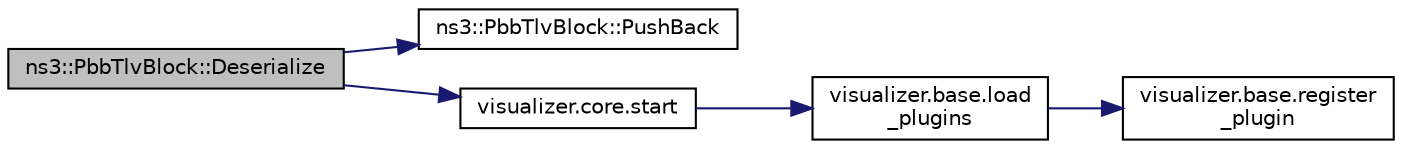 digraph "ns3::PbbTlvBlock::Deserialize"
{
 // LATEX_PDF_SIZE
  edge [fontname="Helvetica",fontsize="10",labelfontname="Helvetica",labelfontsize="10"];
  node [fontname="Helvetica",fontsize="10",shape=record];
  rankdir="LR";
  Node1 [label="ns3::PbbTlvBlock::Deserialize",height=0.2,width=0.4,color="black", fillcolor="grey75", style="filled", fontcolor="black",tooltip="Deserializes a block from the specified buffer."];
  Node1 -> Node2 [color="midnightblue",fontsize="10",style="solid",fontname="Helvetica"];
  Node2 [label="ns3::PbbTlvBlock::PushBack",height=0.2,width=0.4,color="black", fillcolor="white", style="filled",URL="$classns3_1_1_pbb_tlv_block.html#a12a1fe93a89afc8cf573e4beb17382f1",tooltip="Appends a TLV to the back of this block."];
  Node1 -> Node3 [color="midnightblue",fontsize="10",style="solid",fontname="Helvetica"];
  Node3 [label="visualizer.core.start",height=0.2,width=0.4,color="black", fillcolor="white", style="filled",URL="$namespacevisualizer_1_1core.html#a2a35e5d8a34af358b508dac8635754e0",tooltip=" "];
  Node3 -> Node4 [color="midnightblue",fontsize="10",style="solid",fontname="Helvetica"];
  Node4 [label="visualizer.base.load\l_plugins",height=0.2,width=0.4,color="black", fillcolor="white", style="filled",URL="$namespacevisualizer_1_1base.html#ad171497a5ff1afe0a73bedaebf35448f",tooltip=" "];
  Node4 -> Node5 [color="midnightblue",fontsize="10",style="solid",fontname="Helvetica"];
  Node5 [label="visualizer.base.register\l_plugin",height=0.2,width=0.4,color="black", fillcolor="white", style="filled",URL="$namespacevisualizer_1_1base.html#a6b0ffcff1e17ec4027496f50177e5b9e",tooltip=" "];
}
